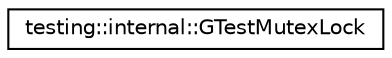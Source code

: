 digraph G
{
  edge [fontname="Helvetica",fontsize="10",labelfontname="Helvetica",labelfontsize="10"];
  node [fontname="Helvetica",fontsize="10",shape=record];
  rankdir="LR";
  Node1 [label="testing::internal::GTestMutexLock",height=0.2,width=0.4,color="black", fillcolor="white", style="filled",URL="$classtesting_1_1internal_1_1GTestMutexLock.html"];
}
